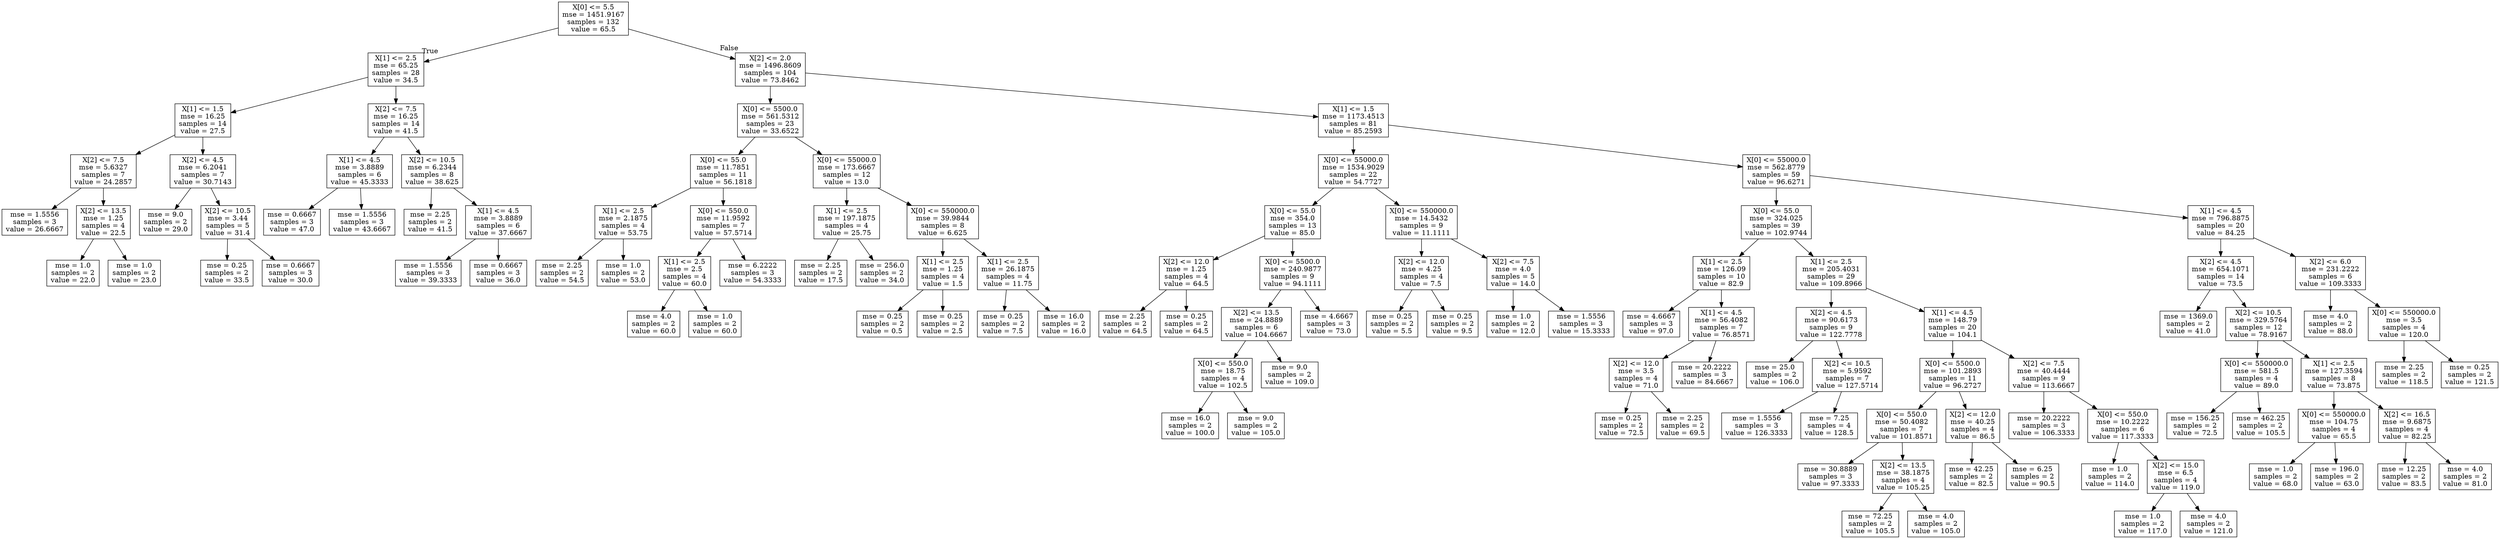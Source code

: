 digraph Tree {
node [shape=box] ;
0 [label="X[0] <= 5.5\nmse = 1451.9167\nsamples = 132\nvalue = 65.5"] ;
1 [label="X[1] <= 2.5\nmse = 65.25\nsamples = 28\nvalue = 34.5"] ;
0 -> 1 [labeldistance=2.5, labelangle=45, headlabel="True"] ;
2 [label="X[1] <= 1.5\nmse = 16.25\nsamples = 14\nvalue = 27.5"] ;
1 -> 2 ;
3 [label="X[2] <= 7.5\nmse = 5.6327\nsamples = 7\nvalue = 24.2857"] ;
2 -> 3 ;
4 [label="mse = 1.5556\nsamples = 3\nvalue = 26.6667"] ;
3 -> 4 ;
5 [label="X[2] <= 13.5\nmse = 1.25\nsamples = 4\nvalue = 22.5"] ;
3 -> 5 ;
6 [label="mse = 1.0\nsamples = 2\nvalue = 22.0"] ;
5 -> 6 ;
7 [label="mse = 1.0\nsamples = 2\nvalue = 23.0"] ;
5 -> 7 ;
8 [label="X[2] <= 4.5\nmse = 6.2041\nsamples = 7\nvalue = 30.7143"] ;
2 -> 8 ;
9 [label="mse = 9.0\nsamples = 2\nvalue = 29.0"] ;
8 -> 9 ;
10 [label="X[2] <= 10.5\nmse = 3.44\nsamples = 5\nvalue = 31.4"] ;
8 -> 10 ;
11 [label="mse = 0.25\nsamples = 2\nvalue = 33.5"] ;
10 -> 11 ;
12 [label="mse = 0.6667\nsamples = 3\nvalue = 30.0"] ;
10 -> 12 ;
13 [label="X[2] <= 7.5\nmse = 16.25\nsamples = 14\nvalue = 41.5"] ;
1 -> 13 ;
14 [label="X[1] <= 4.5\nmse = 3.8889\nsamples = 6\nvalue = 45.3333"] ;
13 -> 14 ;
15 [label="mse = 0.6667\nsamples = 3\nvalue = 47.0"] ;
14 -> 15 ;
16 [label="mse = 1.5556\nsamples = 3\nvalue = 43.6667"] ;
14 -> 16 ;
17 [label="X[2] <= 10.5\nmse = 6.2344\nsamples = 8\nvalue = 38.625"] ;
13 -> 17 ;
18 [label="mse = 2.25\nsamples = 2\nvalue = 41.5"] ;
17 -> 18 ;
19 [label="X[1] <= 4.5\nmse = 3.8889\nsamples = 6\nvalue = 37.6667"] ;
17 -> 19 ;
20 [label="mse = 1.5556\nsamples = 3\nvalue = 39.3333"] ;
19 -> 20 ;
21 [label="mse = 0.6667\nsamples = 3\nvalue = 36.0"] ;
19 -> 21 ;
22 [label="X[2] <= 2.0\nmse = 1496.8609\nsamples = 104\nvalue = 73.8462"] ;
0 -> 22 [labeldistance=2.5, labelangle=-45, headlabel="False"] ;
23 [label="X[0] <= 5500.0\nmse = 561.5312\nsamples = 23\nvalue = 33.6522"] ;
22 -> 23 ;
24 [label="X[0] <= 55.0\nmse = 11.7851\nsamples = 11\nvalue = 56.1818"] ;
23 -> 24 ;
25 [label="X[1] <= 2.5\nmse = 2.1875\nsamples = 4\nvalue = 53.75"] ;
24 -> 25 ;
26 [label="mse = 2.25\nsamples = 2\nvalue = 54.5"] ;
25 -> 26 ;
27 [label="mse = 1.0\nsamples = 2\nvalue = 53.0"] ;
25 -> 27 ;
28 [label="X[0] <= 550.0\nmse = 11.9592\nsamples = 7\nvalue = 57.5714"] ;
24 -> 28 ;
29 [label="X[1] <= 2.5\nmse = 2.5\nsamples = 4\nvalue = 60.0"] ;
28 -> 29 ;
30 [label="mse = 4.0\nsamples = 2\nvalue = 60.0"] ;
29 -> 30 ;
31 [label="mse = 1.0\nsamples = 2\nvalue = 60.0"] ;
29 -> 31 ;
32 [label="mse = 6.2222\nsamples = 3\nvalue = 54.3333"] ;
28 -> 32 ;
33 [label="X[0] <= 55000.0\nmse = 173.6667\nsamples = 12\nvalue = 13.0"] ;
23 -> 33 ;
34 [label="X[1] <= 2.5\nmse = 197.1875\nsamples = 4\nvalue = 25.75"] ;
33 -> 34 ;
35 [label="mse = 2.25\nsamples = 2\nvalue = 17.5"] ;
34 -> 35 ;
36 [label="mse = 256.0\nsamples = 2\nvalue = 34.0"] ;
34 -> 36 ;
37 [label="X[0] <= 550000.0\nmse = 39.9844\nsamples = 8\nvalue = 6.625"] ;
33 -> 37 ;
38 [label="X[1] <= 2.5\nmse = 1.25\nsamples = 4\nvalue = 1.5"] ;
37 -> 38 ;
39 [label="mse = 0.25\nsamples = 2\nvalue = 0.5"] ;
38 -> 39 ;
40 [label="mse = 0.25\nsamples = 2\nvalue = 2.5"] ;
38 -> 40 ;
41 [label="X[1] <= 2.5\nmse = 26.1875\nsamples = 4\nvalue = 11.75"] ;
37 -> 41 ;
42 [label="mse = 0.25\nsamples = 2\nvalue = 7.5"] ;
41 -> 42 ;
43 [label="mse = 16.0\nsamples = 2\nvalue = 16.0"] ;
41 -> 43 ;
44 [label="X[1] <= 1.5\nmse = 1173.4513\nsamples = 81\nvalue = 85.2593"] ;
22 -> 44 ;
45 [label="X[0] <= 55000.0\nmse = 1534.9029\nsamples = 22\nvalue = 54.7727"] ;
44 -> 45 ;
46 [label="X[0] <= 55.0\nmse = 354.0\nsamples = 13\nvalue = 85.0"] ;
45 -> 46 ;
47 [label="X[2] <= 12.0\nmse = 1.25\nsamples = 4\nvalue = 64.5"] ;
46 -> 47 ;
48 [label="mse = 2.25\nsamples = 2\nvalue = 64.5"] ;
47 -> 48 ;
49 [label="mse = 0.25\nsamples = 2\nvalue = 64.5"] ;
47 -> 49 ;
50 [label="X[0] <= 5500.0\nmse = 240.9877\nsamples = 9\nvalue = 94.1111"] ;
46 -> 50 ;
51 [label="X[2] <= 13.5\nmse = 24.8889\nsamples = 6\nvalue = 104.6667"] ;
50 -> 51 ;
52 [label="X[0] <= 550.0\nmse = 18.75\nsamples = 4\nvalue = 102.5"] ;
51 -> 52 ;
53 [label="mse = 16.0\nsamples = 2\nvalue = 100.0"] ;
52 -> 53 ;
54 [label="mse = 9.0\nsamples = 2\nvalue = 105.0"] ;
52 -> 54 ;
55 [label="mse = 9.0\nsamples = 2\nvalue = 109.0"] ;
51 -> 55 ;
56 [label="mse = 4.6667\nsamples = 3\nvalue = 73.0"] ;
50 -> 56 ;
57 [label="X[0] <= 550000.0\nmse = 14.5432\nsamples = 9\nvalue = 11.1111"] ;
45 -> 57 ;
58 [label="X[2] <= 12.0\nmse = 4.25\nsamples = 4\nvalue = 7.5"] ;
57 -> 58 ;
59 [label="mse = 0.25\nsamples = 2\nvalue = 5.5"] ;
58 -> 59 ;
60 [label="mse = 0.25\nsamples = 2\nvalue = 9.5"] ;
58 -> 60 ;
61 [label="X[2] <= 7.5\nmse = 4.0\nsamples = 5\nvalue = 14.0"] ;
57 -> 61 ;
62 [label="mse = 1.0\nsamples = 2\nvalue = 12.0"] ;
61 -> 62 ;
63 [label="mse = 1.5556\nsamples = 3\nvalue = 15.3333"] ;
61 -> 63 ;
64 [label="X[0] <= 55000.0\nmse = 562.8779\nsamples = 59\nvalue = 96.6271"] ;
44 -> 64 ;
65 [label="X[0] <= 55.0\nmse = 324.025\nsamples = 39\nvalue = 102.9744"] ;
64 -> 65 ;
66 [label="X[1] <= 2.5\nmse = 126.09\nsamples = 10\nvalue = 82.9"] ;
65 -> 66 ;
67 [label="mse = 4.6667\nsamples = 3\nvalue = 97.0"] ;
66 -> 67 ;
68 [label="X[1] <= 4.5\nmse = 56.4082\nsamples = 7\nvalue = 76.8571"] ;
66 -> 68 ;
69 [label="X[2] <= 12.0\nmse = 3.5\nsamples = 4\nvalue = 71.0"] ;
68 -> 69 ;
70 [label="mse = 0.25\nsamples = 2\nvalue = 72.5"] ;
69 -> 70 ;
71 [label="mse = 2.25\nsamples = 2\nvalue = 69.5"] ;
69 -> 71 ;
72 [label="mse = 20.2222\nsamples = 3\nvalue = 84.6667"] ;
68 -> 72 ;
73 [label="X[1] <= 2.5\nmse = 205.4031\nsamples = 29\nvalue = 109.8966"] ;
65 -> 73 ;
74 [label="X[2] <= 4.5\nmse = 90.6173\nsamples = 9\nvalue = 122.7778"] ;
73 -> 74 ;
75 [label="mse = 25.0\nsamples = 2\nvalue = 106.0"] ;
74 -> 75 ;
76 [label="X[2] <= 10.5\nmse = 5.9592\nsamples = 7\nvalue = 127.5714"] ;
74 -> 76 ;
77 [label="mse = 1.5556\nsamples = 3\nvalue = 126.3333"] ;
76 -> 77 ;
78 [label="mse = 7.25\nsamples = 4\nvalue = 128.5"] ;
76 -> 78 ;
79 [label="X[1] <= 4.5\nmse = 148.79\nsamples = 20\nvalue = 104.1"] ;
73 -> 79 ;
80 [label="X[0] <= 5500.0\nmse = 101.2893\nsamples = 11\nvalue = 96.2727"] ;
79 -> 80 ;
81 [label="X[0] <= 550.0\nmse = 50.4082\nsamples = 7\nvalue = 101.8571"] ;
80 -> 81 ;
82 [label="mse = 30.8889\nsamples = 3\nvalue = 97.3333"] ;
81 -> 82 ;
83 [label="X[2] <= 13.5\nmse = 38.1875\nsamples = 4\nvalue = 105.25"] ;
81 -> 83 ;
84 [label="mse = 72.25\nsamples = 2\nvalue = 105.5"] ;
83 -> 84 ;
85 [label="mse = 4.0\nsamples = 2\nvalue = 105.0"] ;
83 -> 85 ;
86 [label="X[2] <= 12.0\nmse = 40.25\nsamples = 4\nvalue = 86.5"] ;
80 -> 86 ;
87 [label="mse = 42.25\nsamples = 2\nvalue = 82.5"] ;
86 -> 87 ;
88 [label="mse = 6.25\nsamples = 2\nvalue = 90.5"] ;
86 -> 88 ;
89 [label="X[2] <= 7.5\nmse = 40.4444\nsamples = 9\nvalue = 113.6667"] ;
79 -> 89 ;
90 [label="mse = 20.2222\nsamples = 3\nvalue = 106.3333"] ;
89 -> 90 ;
91 [label="X[0] <= 550.0\nmse = 10.2222\nsamples = 6\nvalue = 117.3333"] ;
89 -> 91 ;
92 [label="mse = 1.0\nsamples = 2\nvalue = 114.0"] ;
91 -> 92 ;
93 [label="X[2] <= 15.0\nmse = 6.5\nsamples = 4\nvalue = 119.0"] ;
91 -> 93 ;
94 [label="mse = 1.0\nsamples = 2\nvalue = 117.0"] ;
93 -> 94 ;
95 [label="mse = 4.0\nsamples = 2\nvalue = 121.0"] ;
93 -> 95 ;
96 [label="X[1] <= 4.5\nmse = 796.8875\nsamples = 20\nvalue = 84.25"] ;
64 -> 96 ;
97 [label="X[2] <= 4.5\nmse = 654.1071\nsamples = 14\nvalue = 73.5"] ;
96 -> 97 ;
98 [label="mse = 1369.0\nsamples = 2\nvalue = 41.0"] ;
97 -> 98 ;
99 [label="X[2] <= 10.5\nmse = 329.5764\nsamples = 12\nvalue = 78.9167"] ;
97 -> 99 ;
100 [label="X[0] <= 550000.0\nmse = 581.5\nsamples = 4\nvalue = 89.0"] ;
99 -> 100 ;
101 [label="mse = 156.25\nsamples = 2\nvalue = 72.5"] ;
100 -> 101 ;
102 [label="mse = 462.25\nsamples = 2\nvalue = 105.5"] ;
100 -> 102 ;
103 [label="X[1] <= 2.5\nmse = 127.3594\nsamples = 8\nvalue = 73.875"] ;
99 -> 103 ;
104 [label="X[0] <= 550000.0\nmse = 104.75\nsamples = 4\nvalue = 65.5"] ;
103 -> 104 ;
105 [label="mse = 1.0\nsamples = 2\nvalue = 68.0"] ;
104 -> 105 ;
106 [label="mse = 196.0\nsamples = 2\nvalue = 63.0"] ;
104 -> 106 ;
107 [label="X[2] <= 16.5\nmse = 9.6875\nsamples = 4\nvalue = 82.25"] ;
103 -> 107 ;
108 [label="mse = 12.25\nsamples = 2\nvalue = 83.5"] ;
107 -> 108 ;
109 [label="mse = 4.0\nsamples = 2\nvalue = 81.0"] ;
107 -> 109 ;
110 [label="X[2] <= 6.0\nmse = 231.2222\nsamples = 6\nvalue = 109.3333"] ;
96 -> 110 ;
111 [label="mse = 4.0\nsamples = 2\nvalue = 88.0"] ;
110 -> 111 ;
112 [label="X[0] <= 550000.0\nmse = 3.5\nsamples = 4\nvalue = 120.0"] ;
110 -> 112 ;
113 [label="mse = 2.25\nsamples = 2\nvalue = 118.5"] ;
112 -> 113 ;
114 [label="mse = 0.25\nsamples = 2\nvalue = 121.5"] ;
112 -> 114 ;
}